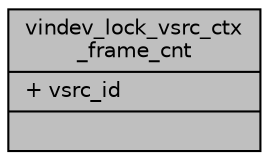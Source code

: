 digraph "vindev_lock_vsrc_ctx_frame_cnt"
{
 // INTERACTIVE_SVG=YES
 // LATEX_PDF_SIZE
  bgcolor="transparent";
  edge [fontname="Helvetica",fontsize="10",labelfontname="Helvetica",labelfontsize="10"];
  node [fontname="Helvetica",fontsize="10",shape=record];
  Node1 [label="{vindev_lock_vsrc_ctx\l_frame_cnt\n|+ vsrc_id\l|}",height=0.2,width=0.4,color="black", fillcolor="grey75", style="filled", fontcolor="black",tooltip=" "];
}
